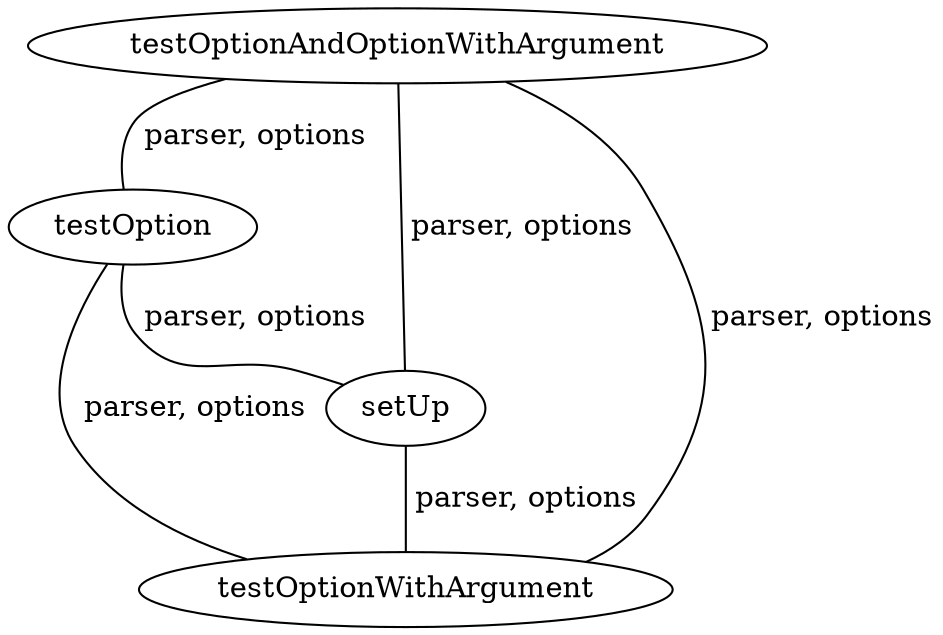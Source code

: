 digraph G {
testOptionAndOptionWithArgument;
testOption;
setUp;
testOptionWithArgument;
testOptionAndOptionWithArgument -> testOption [label=" parser, options", dir=none];
testOptionAndOptionWithArgument -> setUp [label=" parser, options", dir=none];
testOptionAndOptionWithArgument -> testOptionWithArgument [label=" parser, options", dir=none];
testOption -> setUp [label=" parser, options", dir=none];
testOption -> testOptionWithArgument [label=" parser, options", dir=none];
setUp -> testOptionWithArgument [label=" parser, options", dir=none];
}